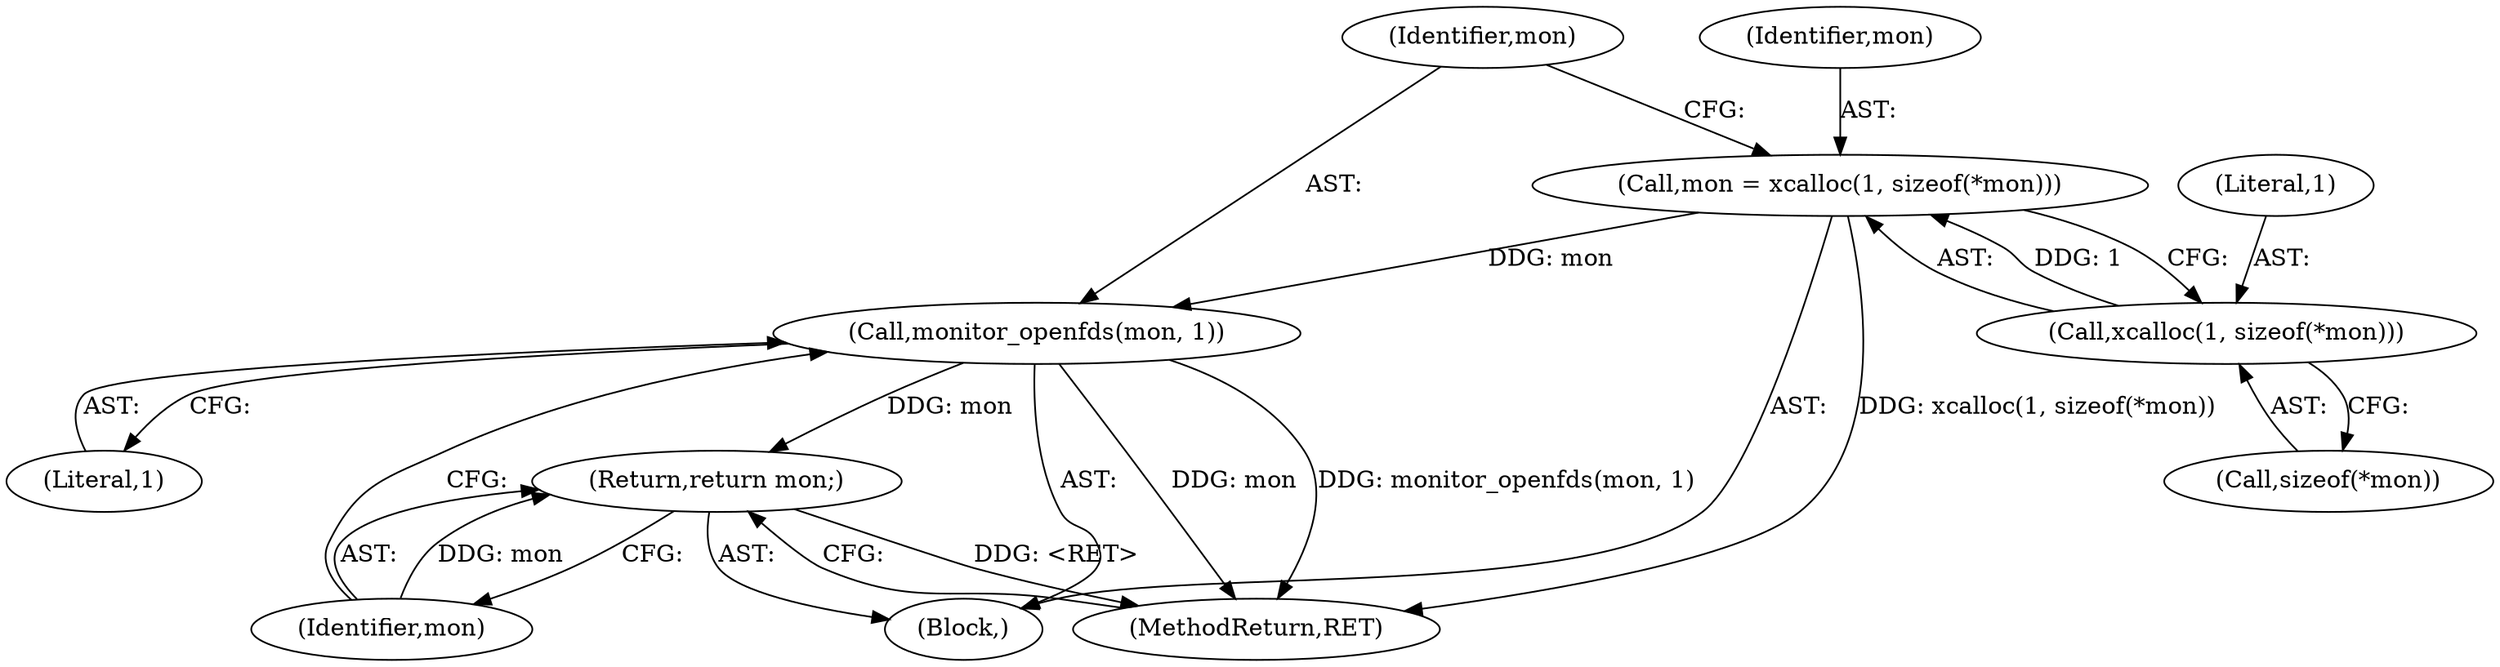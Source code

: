 digraph "0_src_3095060f479b86288e31c79ecbc5131a66bcd2f9_1@API" {
"1000104" [label="(Call,mon = xcalloc(1, sizeof(*mon)))"];
"1000106" [label="(Call,xcalloc(1, sizeof(*mon)))"];
"1000111" [label="(Call,monitor_openfds(mon, 1))"];
"1000114" [label="(Return,return mon;)"];
"1000108" [label="(Call,sizeof(*mon))"];
"1000115" [label="(Identifier,mon)"];
"1000104" [label="(Call,mon = xcalloc(1, sizeof(*mon)))"];
"1000112" [label="(Identifier,mon)"];
"1000116" [label="(MethodReturn,RET)"];
"1000114" [label="(Return,return mon;)"];
"1000102" [label="(Block,)"];
"1000111" [label="(Call,monitor_openfds(mon, 1))"];
"1000113" [label="(Literal,1)"];
"1000105" [label="(Identifier,mon)"];
"1000106" [label="(Call,xcalloc(1, sizeof(*mon)))"];
"1000107" [label="(Literal,1)"];
"1000104" -> "1000102"  [label="AST: "];
"1000104" -> "1000106"  [label="CFG: "];
"1000105" -> "1000104"  [label="AST: "];
"1000106" -> "1000104"  [label="AST: "];
"1000112" -> "1000104"  [label="CFG: "];
"1000104" -> "1000116"  [label="DDG: xcalloc(1, sizeof(*mon))"];
"1000106" -> "1000104"  [label="DDG: 1"];
"1000104" -> "1000111"  [label="DDG: mon"];
"1000106" -> "1000108"  [label="CFG: "];
"1000107" -> "1000106"  [label="AST: "];
"1000108" -> "1000106"  [label="AST: "];
"1000111" -> "1000102"  [label="AST: "];
"1000111" -> "1000113"  [label="CFG: "];
"1000112" -> "1000111"  [label="AST: "];
"1000113" -> "1000111"  [label="AST: "];
"1000115" -> "1000111"  [label="CFG: "];
"1000111" -> "1000116"  [label="DDG: mon"];
"1000111" -> "1000116"  [label="DDG: monitor_openfds(mon, 1)"];
"1000111" -> "1000114"  [label="DDG: mon"];
"1000114" -> "1000102"  [label="AST: "];
"1000114" -> "1000115"  [label="CFG: "];
"1000115" -> "1000114"  [label="AST: "];
"1000116" -> "1000114"  [label="CFG: "];
"1000114" -> "1000116"  [label="DDG: <RET>"];
"1000115" -> "1000114"  [label="DDG: mon"];
}
